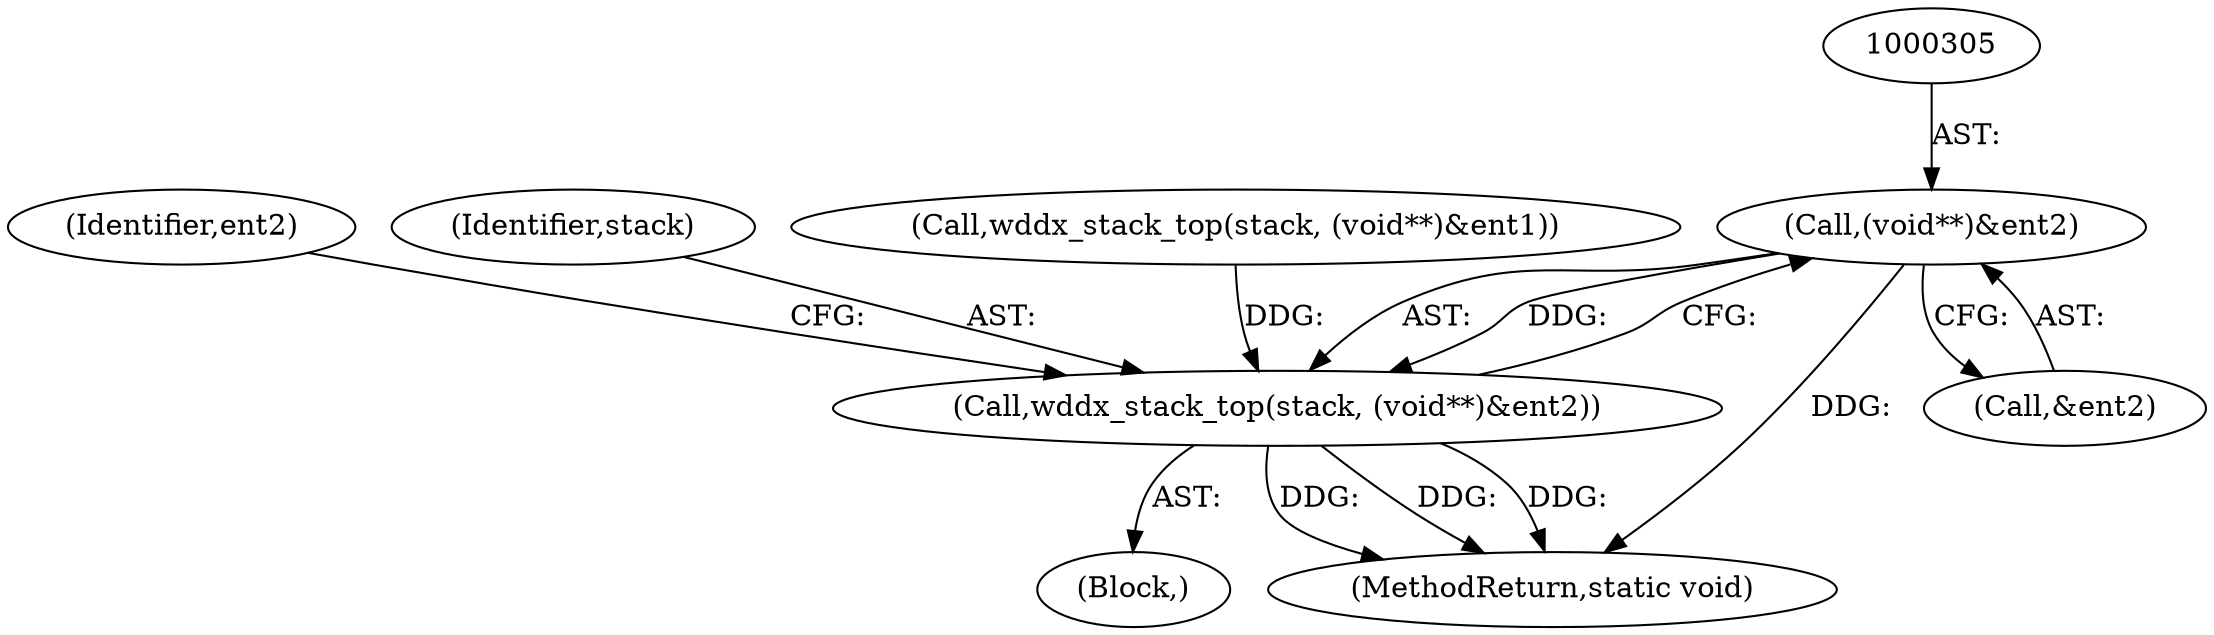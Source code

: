 digraph "0_php-src_a14fdb9746262549bbbb96abb87338bacd147e1b?w=1_0@pointer" {
"1000304" [label="(Call,(void**)&ent2)"];
"1000302" [label="(Call,wddx_stack_top(stack, (void**)&ent2))"];
"1000312" [label="(Identifier,ent2)"];
"1000302" [label="(Call,wddx_stack_top(stack, (void**)&ent2))"];
"1000297" [label="(Block,)"];
"1000304" [label="(Call,(void**)&ent2)"];
"1000303" [label="(Identifier,stack)"];
"1000586" [label="(MethodReturn,static void)"];
"1000306" [label="(Call,&ent2)"];
"1000179" [label="(Call,wddx_stack_top(stack, (void**)&ent1))"];
"1000304" -> "1000302"  [label="AST: "];
"1000304" -> "1000306"  [label="CFG: "];
"1000305" -> "1000304"  [label="AST: "];
"1000306" -> "1000304"  [label="AST: "];
"1000302" -> "1000304"  [label="CFG: "];
"1000304" -> "1000586"  [label="DDG: "];
"1000304" -> "1000302"  [label="DDG: "];
"1000302" -> "1000297"  [label="AST: "];
"1000303" -> "1000302"  [label="AST: "];
"1000312" -> "1000302"  [label="CFG: "];
"1000302" -> "1000586"  [label="DDG: "];
"1000302" -> "1000586"  [label="DDG: "];
"1000302" -> "1000586"  [label="DDG: "];
"1000179" -> "1000302"  [label="DDG: "];
}
